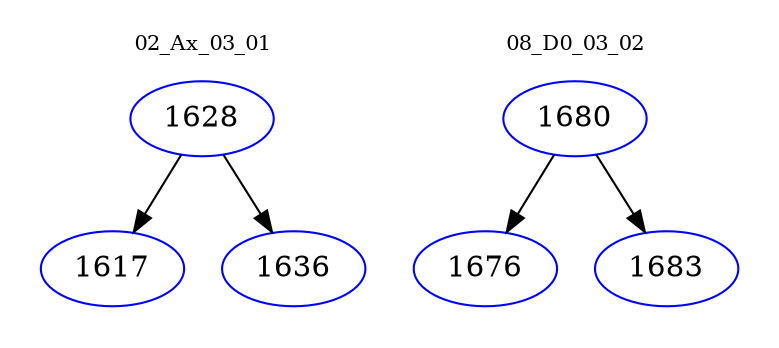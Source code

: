 digraph{
subgraph cluster_0 {
color = white
label = "02_Ax_03_01";
fontsize=10;
T0_1628 [label="1628", color="blue"]
T0_1628 -> T0_1617 [color="black"]
T0_1617 [label="1617", color="blue"]
T0_1628 -> T0_1636 [color="black"]
T0_1636 [label="1636", color="blue"]
}
subgraph cluster_1 {
color = white
label = "08_D0_03_02";
fontsize=10;
T1_1680 [label="1680", color="blue"]
T1_1680 -> T1_1676 [color="black"]
T1_1676 [label="1676", color="blue"]
T1_1680 -> T1_1683 [color="black"]
T1_1683 [label="1683", color="blue"]
}
}
